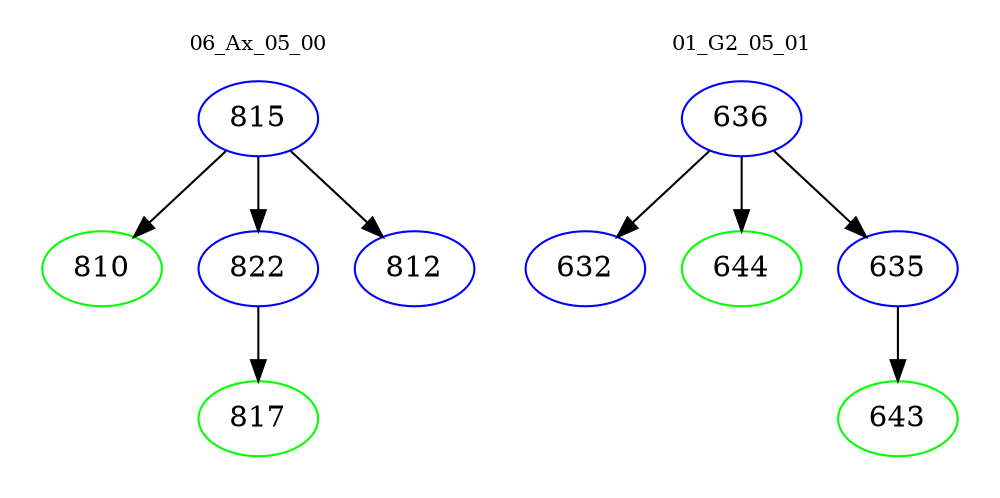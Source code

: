 digraph{
subgraph cluster_0 {
color = white
label = "06_Ax_05_00";
fontsize=10;
T0_815 [label="815", color="blue"]
T0_815 -> T0_810 [color="black"]
T0_810 [label="810", color="green"]
T0_815 -> T0_822 [color="black"]
T0_822 [label="822", color="blue"]
T0_822 -> T0_817 [color="black"]
T0_817 [label="817", color="green"]
T0_815 -> T0_812 [color="black"]
T0_812 [label="812", color="blue"]
}
subgraph cluster_1 {
color = white
label = "01_G2_05_01";
fontsize=10;
T1_636 [label="636", color="blue"]
T1_636 -> T1_632 [color="black"]
T1_632 [label="632", color="blue"]
T1_636 -> T1_644 [color="black"]
T1_644 [label="644", color="green"]
T1_636 -> T1_635 [color="black"]
T1_635 [label="635", color="blue"]
T1_635 -> T1_643 [color="black"]
T1_643 [label="643", color="green"]
}
}
